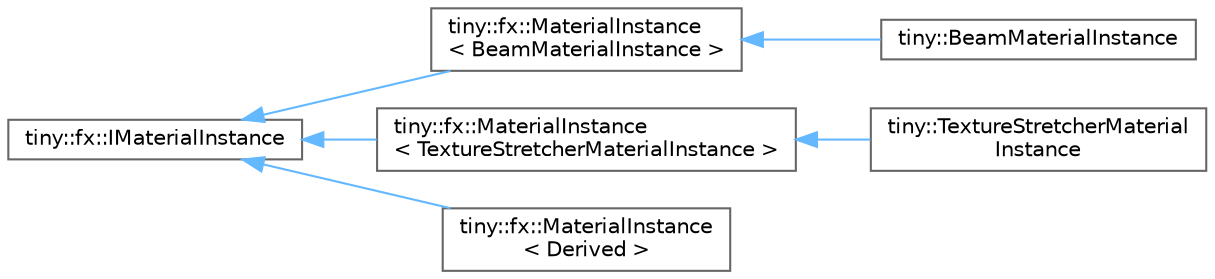 digraph "Graphical Class Hierarchy"
{
 // LATEX_PDF_SIZE
  bgcolor="transparent";
  edge [fontname=Helvetica,fontsize=10,labelfontname=Helvetica,labelfontsize=10];
  node [fontname=Helvetica,fontsize=10,shape=box,height=0.2,width=0.4];
  rankdir="LR";
  Node0 [id="Node000000",label="tiny::fx::IMaterialInstance",height=0.2,width=0.4,color="grey40", fillcolor="white", style="filled",URL="$structtiny_1_1fx_1_1_i_material_instance.html",tooltip=" "];
  Node0 -> Node1 [id="edge19_Node000000_Node000001",dir="back",color="steelblue1",style="solid",tooltip=" "];
  Node1 [id="Node000001",label="tiny::fx::MaterialInstance\l\< BeamMaterialInstance \>",height=0.2,width=0.4,color="grey40", fillcolor="white", style="filled",URL="$structtiny_1_1fx_1_1_material_instance.html",tooltip=" "];
  Node1 -> Node2 [id="edge20_Node000001_Node000002",dir="back",color="steelblue1",style="solid",tooltip=" "];
  Node2 [id="Node000002",label="tiny::BeamMaterialInstance",height=0.2,width=0.4,color="grey40", fillcolor="white", style="filled",URL="$structtiny_1_1_beam_material_instance.html",tooltip=" "];
  Node0 -> Node3 [id="edge21_Node000000_Node000003",dir="back",color="steelblue1",style="solid",tooltip=" "];
  Node3 [id="Node000003",label="tiny::fx::MaterialInstance\l\< TextureStretcherMaterialInstance \>",height=0.2,width=0.4,color="grey40", fillcolor="white", style="filled",URL="$structtiny_1_1fx_1_1_material_instance.html",tooltip=" "];
  Node3 -> Node4 [id="edge22_Node000003_Node000004",dir="back",color="steelblue1",style="solid",tooltip=" "];
  Node4 [id="Node000004",label="tiny::TextureStretcherMaterial\lInstance",height=0.2,width=0.4,color="grey40", fillcolor="white", style="filled",URL="$structtiny_1_1_texture_stretcher_material_instance.html",tooltip=" "];
  Node0 -> Node5 [id="edge23_Node000000_Node000005",dir="back",color="steelblue1",style="solid",tooltip=" "];
  Node5 [id="Node000005",label="tiny::fx::MaterialInstance\l\< Derived \>",height=0.2,width=0.4,color="grey40", fillcolor="white", style="filled",URL="$structtiny_1_1fx_1_1_material_instance.html",tooltip=" "];
}
